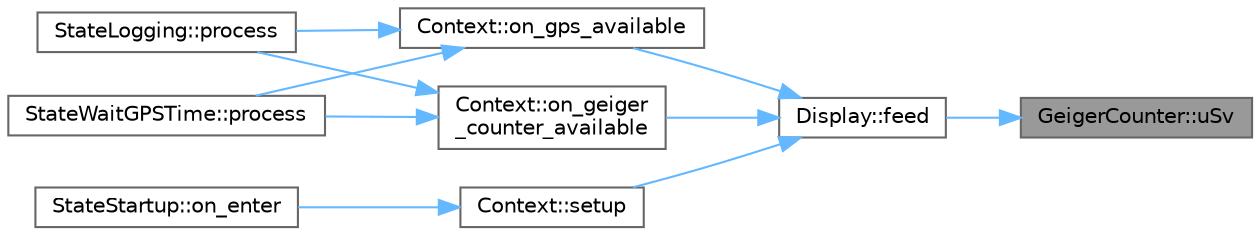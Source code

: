 digraph "GeigerCounter::uSv"
{
 // LATEX_PDF_SIZE
  bgcolor="transparent";
  edge [fontname=Helvetica,fontsize=10,labelfontname=Helvetica,labelfontsize=10];
  node [fontname=Helvetica,fontsize=10,shape=box,height=0.2,width=0.4];
  rankdir="RL";
  Node1 [id="Node000001",label="GeigerCounter::uSv",height=0.2,width=0.4,color="gray40", fillcolor="grey60", style="filled", fontcolor="black",tooltip=" "];
  Node1 -> Node2 [id="edge1_Node000001_Node000002",dir="back",color="steelblue1",style="solid",tooltip=" "];
  Node2 [id="Node000002",label="Display::feed",height=0.2,width=0.4,color="grey40", fillcolor="white", style="filled",URL="$class_display.html#a6dfdf5e308b468964627eec5e6de802d",tooltip=" "];
  Node2 -> Node3 [id="edge2_Node000002_Node000003",dir="back",color="steelblue1",style="solid",tooltip=" "];
  Node3 [id="Node000003",label="Context::on_geiger\l_counter_available",height=0.2,width=0.4,color="grey40", fillcolor="white", style="filled",URL="$class_context.html#a508a6b9c7ed84ea20ef39bfa54607ad4",tooltip=" "];
  Node3 -> Node4 [id="edge3_Node000003_Node000004",dir="back",color="steelblue1",style="solid",tooltip=" "];
  Node4 [id="Node000004",label="StateWaitGPSTime::process",height=0.2,width=0.4,color="grey40", fillcolor="white", style="filled",URL="$class_state_wait_g_p_s_time.html#a6953188f692b1a2d0e8d6ab42f6b7685",tooltip=" "];
  Node3 -> Node5 [id="edge4_Node000003_Node000005",dir="back",color="steelblue1",style="solid",tooltip=" "];
  Node5 [id="Node000005",label="StateLogging::process",height=0.2,width=0.4,color="grey40", fillcolor="white", style="filled",URL="$class_state_logging.html#a5faae5932def9ccdde10205947ee931f",tooltip=" "];
  Node2 -> Node6 [id="edge5_Node000002_Node000006",dir="back",color="steelblue1",style="solid",tooltip=" "];
  Node6 [id="Node000006",label="Context::on_gps_available",height=0.2,width=0.4,color="grey40", fillcolor="white", style="filled",URL="$class_context.html#a402bea63f404fae0790d6bb4f1a011f2",tooltip=" "];
  Node6 -> Node4 [id="edge6_Node000006_Node000004",dir="back",color="steelblue1",style="solid",tooltip=" "];
  Node6 -> Node5 [id="edge7_Node000006_Node000005",dir="back",color="steelblue1",style="solid",tooltip=" "];
  Node2 -> Node7 [id="edge8_Node000002_Node000007",dir="back",color="steelblue1",style="solid",tooltip=" "];
  Node7 [id="Node000007",label="Context::setup",height=0.2,width=0.4,color="grey40", fillcolor="white", style="filled",URL="$class_context.html#ad6ab2ba0b337de2f0ff6ae764a4ee18a",tooltip=" "];
  Node7 -> Node8 [id="edge9_Node000007_Node000008",dir="back",color="steelblue1",style="solid",tooltip=" "];
  Node8 [id="Node000008",label="StateStartup::on_enter",height=0.2,width=0.4,color="grey40", fillcolor="white", style="filled",URL="$class_state_startup.html#aa18d08fdc8b18a4b9711a10075d992f8",tooltip=" "];
}
